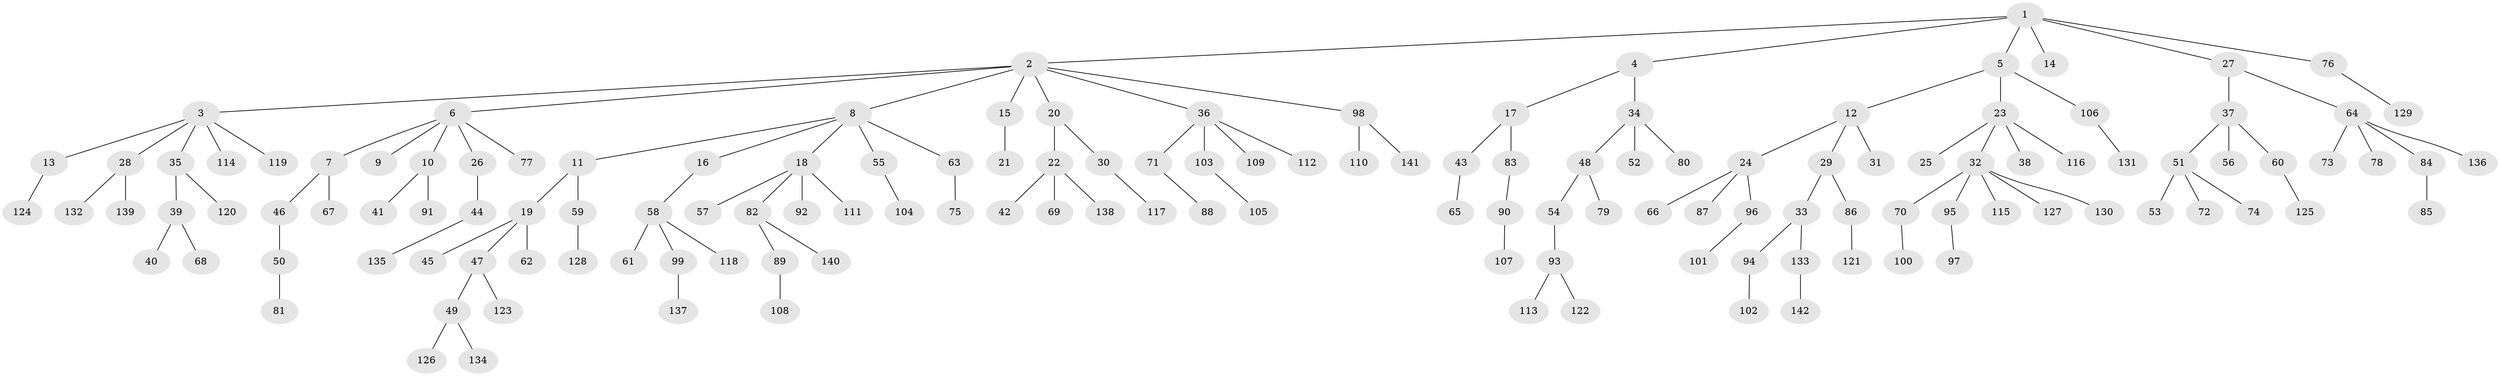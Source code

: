 // Generated by graph-tools (version 1.1) at 2025/02/03/09/25 03:02:27]
// undirected, 142 vertices, 141 edges
graph export_dot {
graph [start="1"]
  node [color=gray90,style=filled];
  1;
  2;
  3;
  4;
  5;
  6;
  7;
  8;
  9;
  10;
  11;
  12;
  13;
  14;
  15;
  16;
  17;
  18;
  19;
  20;
  21;
  22;
  23;
  24;
  25;
  26;
  27;
  28;
  29;
  30;
  31;
  32;
  33;
  34;
  35;
  36;
  37;
  38;
  39;
  40;
  41;
  42;
  43;
  44;
  45;
  46;
  47;
  48;
  49;
  50;
  51;
  52;
  53;
  54;
  55;
  56;
  57;
  58;
  59;
  60;
  61;
  62;
  63;
  64;
  65;
  66;
  67;
  68;
  69;
  70;
  71;
  72;
  73;
  74;
  75;
  76;
  77;
  78;
  79;
  80;
  81;
  82;
  83;
  84;
  85;
  86;
  87;
  88;
  89;
  90;
  91;
  92;
  93;
  94;
  95;
  96;
  97;
  98;
  99;
  100;
  101;
  102;
  103;
  104;
  105;
  106;
  107;
  108;
  109;
  110;
  111;
  112;
  113;
  114;
  115;
  116;
  117;
  118;
  119;
  120;
  121;
  122;
  123;
  124;
  125;
  126;
  127;
  128;
  129;
  130;
  131;
  132;
  133;
  134;
  135;
  136;
  137;
  138;
  139;
  140;
  141;
  142;
  1 -- 2;
  1 -- 4;
  1 -- 5;
  1 -- 14;
  1 -- 27;
  1 -- 76;
  2 -- 3;
  2 -- 6;
  2 -- 8;
  2 -- 15;
  2 -- 20;
  2 -- 36;
  2 -- 98;
  3 -- 13;
  3 -- 28;
  3 -- 35;
  3 -- 114;
  3 -- 119;
  4 -- 17;
  4 -- 34;
  5 -- 12;
  5 -- 23;
  5 -- 106;
  6 -- 7;
  6 -- 9;
  6 -- 10;
  6 -- 26;
  6 -- 77;
  7 -- 46;
  7 -- 67;
  8 -- 11;
  8 -- 16;
  8 -- 18;
  8 -- 55;
  8 -- 63;
  10 -- 41;
  10 -- 91;
  11 -- 19;
  11 -- 59;
  12 -- 24;
  12 -- 29;
  12 -- 31;
  13 -- 124;
  15 -- 21;
  16 -- 58;
  17 -- 43;
  17 -- 83;
  18 -- 57;
  18 -- 82;
  18 -- 92;
  18 -- 111;
  19 -- 45;
  19 -- 47;
  19 -- 62;
  20 -- 22;
  20 -- 30;
  22 -- 42;
  22 -- 69;
  22 -- 138;
  23 -- 25;
  23 -- 32;
  23 -- 38;
  23 -- 116;
  24 -- 66;
  24 -- 87;
  24 -- 96;
  26 -- 44;
  27 -- 37;
  27 -- 64;
  28 -- 132;
  28 -- 139;
  29 -- 33;
  29 -- 86;
  30 -- 117;
  32 -- 70;
  32 -- 95;
  32 -- 115;
  32 -- 127;
  32 -- 130;
  33 -- 94;
  33 -- 133;
  34 -- 48;
  34 -- 52;
  34 -- 80;
  35 -- 39;
  35 -- 120;
  36 -- 71;
  36 -- 103;
  36 -- 109;
  36 -- 112;
  37 -- 51;
  37 -- 56;
  37 -- 60;
  39 -- 40;
  39 -- 68;
  43 -- 65;
  44 -- 135;
  46 -- 50;
  47 -- 49;
  47 -- 123;
  48 -- 54;
  48 -- 79;
  49 -- 126;
  49 -- 134;
  50 -- 81;
  51 -- 53;
  51 -- 72;
  51 -- 74;
  54 -- 93;
  55 -- 104;
  58 -- 61;
  58 -- 99;
  58 -- 118;
  59 -- 128;
  60 -- 125;
  63 -- 75;
  64 -- 73;
  64 -- 78;
  64 -- 84;
  64 -- 136;
  70 -- 100;
  71 -- 88;
  76 -- 129;
  82 -- 89;
  82 -- 140;
  83 -- 90;
  84 -- 85;
  86 -- 121;
  89 -- 108;
  90 -- 107;
  93 -- 113;
  93 -- 122;
  94 -- 102;
  95 -- 97;
  96 -- 101;
  98 -- 110;
  98 -- 141;
  99 -- 137;
  103 -- 105;
  106 -- 131;
  133 -- 142;
}
